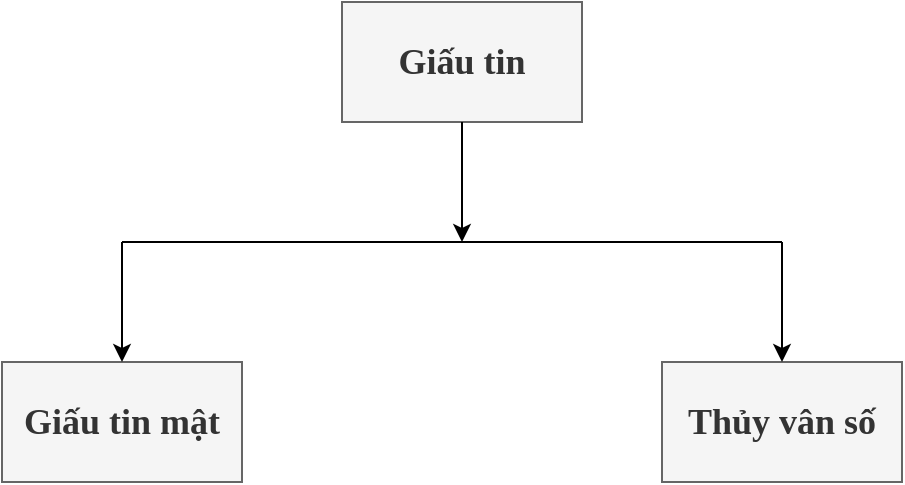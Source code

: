 <mxfile version="14.7.7" type="github" pages="4">
  <diagram id="YbRcGkndomWaWg8Y1sZB" name="Page-1">
    <mxGraphModel dx="1024" dy="533" grid="1" gridSize="10" guides="1" tooltips="1" connect="1" arrows="1" fold="1" page="1" pageScale="1" pageWidth="850" pageHeight="1100" math="0" shadow="0">
      <root>
        <mxCell id="0" />
        <mxCell id="1" parent="0" />
        <mxCell id="ygz5lh-Ki10cPDYGR-9n-1" value="Giấu tin" style="rounded=0;whiteSpace=wrap;html=1;fontSize=18;fontFamily=Times New Roman;fontStyle=1;fillColor=#f5f5f5;strokeColor=#666666;fontColor=#333333;" parent="1" vertex="1">
          <mxGeometry x="360" y="80" width="120" height="60" as="geometry" />
        </mxCell>
        <mxCell id="ygz5lh-Ki10cPDYGR-9n-2" value="Giấu tin mật" style="rounded=0;whiteSpace=wrap;html=1;fontSize=18;fontFamily=Times New Roman;fontStyle=1;fillColor=#f5f5f5;strokeColor=#666666;fontColor=#333333;" parent="1" vertex="1">
          <mxGeometry x="190" y="260" width="120" height="60" as="geometry" />
        </mxCell>
        <mxCell id="ygz5lh-Ki10cPDYGR-9n-3" value="Thủy vân số" style="rounded=0;whiteSpace=wrap;html=1;fontSize=18;fontFamily=Times New Roman;fontStyle=1;fillColor=#f5f5f5;strokeColor=#666666;fontColor=#333333;" parent="1" vertex="1">
          <mxGeometry x="520" y="260" width="120" height="60" as="geometry" />
        </mxCell>
        <mxCell id="ygz5lh-Ki10cPDYGR-9n-4" value="" style="endArrow=none;html=1;fontFamily=Times New Roman;fontSize=18;" parent="1" edge="1">
          <mxGeometry width="50" height="50" relative="1" as="geometry">
            <mxPoint x="250" y="200" as="sourcePoint" />
            <mxPoint x="580" y="200" as="targetPoint" />
          </mxGeometry>
        </mxCell>
        <mxCell id="ygz5lh-Ki10cPDYGR-9n-5" value="" style="endArrow=classic;html=1;fontFamily=Times New Roman;fontSize=18;entryX=0.5;entryY=0;entryDx=0;entryDy=0;" parent="1" target="ygz5lh-Ki10cPDYGR-9n-2" edge="1">
          <mxGeometry width="50" height="50" relative="1" as="geometry">
            <mxPoint x="250" y="200" as="sourcePoint" />
            <mxPoint x="450" y="250" as="targetPoint" />
          </mxGeometry>
        </mxCell>
        <mxCell id="ygz5lh-Ki10cPDYGR-9n-6" value="" style="endArrow=classic;html=1;fontFamily=Times New Roman;fontSize=18;entryX=0.5;entryY=0;entryDx=0;entryDy=0;" parent="1" target="ygz5lh-Ki10cPDYGR-9n-3" edge="1">
          <mxGeometry width="50" height="50" relative="1" as="geometry">
            <mxPoint x="580" y="200" as="sourcePoint" />
            <mxPoint x="480" y="230" as="targetPoint" />
          </mxGeometry>
        </mxCell>
        <mxCell id="ygz5lh-Ki10cPDYGR-9n-7" value="" style="endArrow=classic;html=1;fontFamily=Times New Roman;fontSize=18;exitX=0.5;exitY=1;exitDx=0;exitDy=0;" parent="1" source="ygz5lh-Ki10cPDYGR-9n-1" edge="1">
          <mxGeometry width="50" height="50" relative="1" as="geometry">
            <mxPoint x="360" y="200" as="sourcePoint" />
            <mxPoint x="420" y="200" as="targetPoint" />
          </mxGeometry>
        </mxCell>
      </root>
    </mxGraphModel>
  </diagram>
  <diagram id="7GJU7F58l7rN0XstQTR_" name="Page-2">
    <mxGraphModel dx="1024" dy="533" grid="1" gridSize="10" guides="1" tooltips="1" connect="1" arrows="1" fold="1" page="1" pageScale="1" pageWidth="850" pageHeight="1100" math="0" shadow="0">
      <root>
        <mxCell id="B5wUELr9MFDFuT0qL8PA-0" />
        <mxCell id="B5wUELr9MFDFuT0qL8PA-1" parent="B5wUELr9MFDFuT0qL8PA-0" />
        <mxCell id="B5wUELr9MFDFuT0qL8PA-2" value="Ảnh gốc" style="shape=document;whiteSpace=wrap;html=1;boundedLbl=1;dashed=0;flipH=1;fontFamily=Times New Roman;fontSize=18;" parent="B5wUELr9MFDFuT0qL8PA-1" vertex="1">
          <mxGeometry x="180" y="190" width="100" height="70" as="geometry" />
        </mxCell>
        <mxCell id="B5wUELr9MFDFuT0qL8PA-3" value="Dữ liệu" style="shape=document;whiteSpace=wrap;html=1;boundedLbl=1;dashed=0;flipH=1;fontFamily=Times New Roman;fontSize=18;" parent="B5wUELr9MFDFuT0qL8PA-1" vertex="1">
          <mxGeometry x="130" y="310" width="100" height="70" as="geometry" />
        </mxCell>
        <mxCell id="B5wUELr9MFDFuT0qL8PA-4" value="Ảnh chứa tin" style="shape=document;whiteSpace=wrap;html=1;boundedLbl=1;dashed=0;flipH=1;fontFamily=Times New Roman;fontSize=18;" parent="B5wUELr9MFDFuT0qL8PA-1" vertex="1">
          <mxGeometry x="650" y="230" width="100" height="70" as="geometry" />
        </mxCell>
        <mxCell id="B5wUELr9MFDFuT0qL8PA-5" value="Khóa" style="strokeWidth=2;html=1;shape=mxgraph.flowchart.multi-document;whiteSpace=wrap;fontFamily=Times New Roman;fontSize=18;fillColor=#bac8d3;strokeColor=#23445d;" parent="B5wUELr9MFDFuT0qL8PA-1" vertex="1">
          <mxGeometry x="396" y="30" width="88" height="60" as="geometry" />
        </mxCell>
        <mxCell id="B5wUELr9MFDFuT0qL8PA-6" value="Khóa" style="strokeWidth=2;html=1;shape=mxgraph.flowchart.multi-document;whiteSpace=wrap;fontFamily=Times New Roman;fontSize=18;fillColor=#bac8d3;strokeColor=#23445d;" parent="B5wUELr9MFDFuT0qL8PA-1" vertex="1">
          <mxGeometry x="396" y="430" width="88" height="60" as="geometry" />
        </mxCell>
        <mxCell id="B5wUELr9MFDFuT0qL8PA-7" value="Thuật toán trích và khôi phục" style="rounded=1;whiteSpace=wrap;html=1;absoluteArcSize=1;arcSize=14;strokeWidth=2;fontFamily=Times New Roman;fontSize=18;fillColor=#f5f5f5;strokeColor=#666666;fontColor=#333333;" parent="B5wUELr9MFDFuT0qL8PA-1" vertex="1">
          <mxGeometry x="380" y="290" width="120" height="70" as="geometry" />
        </mxCell>
        <mxCell id="B5wUELr9MFDFuT0qL8PA-8" value="Thuật toán nhúng" style="rounded=1;whiteSpace=wrap;html=1;absoluteArcSize=1;arcSize=14;strokeWidth=2;fontFamily=Times New Roman;fontSize=18;fillColor=#f5f5f5;strokeColor=#666666;fontColor=#333333;" parent="B5wUELr9MFDFuT0qL8PA-1" vertex="1">
          <mxGeometry x="380" y="150" width="120" height="70" as="geometry" />
        </mxCell>
        <mxCell id="B5wUELr9MFDFuT0qL8PA-9" value="" style="endArrow=classic;html=1;fontFamily=Times New Roman;fontSize=18;" parent="B5wUELr9MFDFuT0qL8PA-1" edge="1">
          <mxGeometry width="50" height="50" relative="1" as="geometry">
            <mxPoint x="283" y="200" as="sourcePoint" />
            <mxPoint x="380" y="200" as="targetPoint" />
          </mxGeometry>
        </mxCell>
        <mxCell id="B5wUELr9MFDFuT0qL8PA-10" value="" style="endArrow=classic;html=1;fontFamily=Times New Roman;fontSize=18;entryX=0.5;entryY=0;entryDx=0;entryDy=0;exitX=0.5;exitY=0.88;exitDx=0;exitDy=0;exitPerimeter=0;" parent="B5wUELr9MFDFuT0qL8PA-1" source="B5wUELr9MFDFuT0qL8PA-5" target="B5wUELr9MFDFuT0qL8PA-8" edge="1">
          <mxGeometry width="50" height="50" relative="1" as="geometry">
            <mxPoint x="360" y="150" as="sourcePoint" />
            <mxPoint x="410" y="100" as="targetPoint" />
          </mxGeometry>
        </mxCell>
        <mxCell id="B5wUELr9MFDFuT0qL8PA-11" value="" style="endArrow=classic;html=1;fontFamily=Times New Roman;fontSize=18;entryX=1;entryY=0.5;entryDx=0;entryDy=0;exitX=0.296;exitY=1.034;exitDx=0;exitDy=0;exitPerimeter=0;strokeColor=#3399FF;" parent="B5wUELr9MFDFuT0qL8PA-1" source="B5wUELr9MFDFuT0qL8PA-4" target="B5wUELr9MFDFuT0qL8PA-7" edge="1">
          <mxGeometry width="50" height="50" relative="1" as="geometry">
            <mxPoint x="570" y="350" as="sourcePoint" />
            <mxPoint x="620" y="300" as="targetPoint" />
            <Array as="points">
              <mxPoint x="720" y="325" />
            </Array>
          </mxGeometry>
        </mxCell>
        <mxCell id="B5wUELr9MFDFuT0qL8PA-12" value="" style="endArrow=classic;html=1;fontFamily=Times New Roman;fontSize=18;exitX=0;exitY=0.25;exitDx=0;exitDy=0;entryX=0;entryY=0.25;entryDx=0;entryDy=0;" parent="B5wUELr9MFDFuT0qL8PA-1" source="B5wUELr9MFDFuT0qL8PA-3" target="B5wUELr9MFDFuT0qL8PA-8" edge="1">
          <mxGeometry width="50" height="50" relative="1" as="geometry">
            <mxPoint x="120" y="240" as="sourcePoint" />
            <mxPoint x="370" y="170" as="targetPoint" />
            <Array as="points">
              <mxPoint x="130" y="170" />
            </Array>
          </mxGeometry>
        </mxCell>
        <mxCell id="B5wUELr9MFDFuT0qL8PA-13" value="" style="endArrow=classic;html=1;fontFamily=Times New Roman;fontSize=18;strokeColor=#007FFF;exitX=0.5;exitY=0;exitDx=0;exitDy=0;entryX=-0.012;entryY=0.6;entryDx=0;entryDy=0;entryPerimeter=0;" parent="B5wUELr9MFDFuT0qL8PA-1" source="B5wUELr9MFDFuT0qL8PA-7" target="B5wUELr9MFDFuT0qL8PA-2" edge="1">
          <mxGeometry width="50" height="50" relative="1" as="geometry">
            <mxPoint x="130" y="280" as="sourcePoint" />
            <mxPoint x="290" y="230" as="targetPoint" />
            <Array as="points">
              <mxPoint x="440" y="230" />
            </Array>
          </mxGeometry>
        </mxCell>
        <mxCell id="B5wUELr9MFDFuT0qL8PA-14" value="" style="endArrow=classic;html=1;fontFamily=Times New Roman;fontSize=18;entryX=1;entryY=0.25;entryDx=0;entryDy=0;strokeColor=#3399FF;" parent="B5wUELr9MFDFuT0qL8PA-1" target="B5wUELr9MFDFuT0qL8PA-3" edge="1">
          <mxGeometry width="50" height="50" relative="1" as="geometry">
            <mxPoint x="380" y="328" as="sourcePoint" />
            <mxPoint x="220" y="230" as="targetPoint" />
          </mxGeometry>
        </mxCell>
        <mxCell id="B5wUELr9MFDFuT0qL8PA-15" value="" style="endArrow=classic;html=1;fontFamily=Times New Roman;fontSize=18;exitX=1;exitY=0.25;exitDx=0;exitDy=0;entryX=0.5;entryY=0;entryDx=0;entryDy=0;" parent="B5wUELr9MFDFuT0qL8PA-1" source="B5wUELr9MFDFuT0qL8PA-8" target="B5wUELr9MFDFuT0qL8PA-4" edge="1">
          <mxGeometry width="50" height="50" relative="1" as="geometry">
            <mxPoint x="600" y="220" as="sourcePoint" />
            <mxPoint x="650" y="170" as="targetPoint" />
            <Array as="points">
              <mxPoint x="700" y="168" />
            </Array>
          </mxGeometry>
        </mxCell>
        <mxCell id="B5wUELr9MFDFuT0qL8PA-16" value="" style="endArrow=classic;html=1;fontFamily=Times New Roman;fontSize=18;entryX=0.5;entryY=1;entryDx=0;entryDy=0;exitX=0.5;exitY=0;exitDx=0;exitDy=0;exitPerimeter=0;" parent="B5wUELr9MFDFuT0qL8PA-1" source="B5wUELr9MFDFuT0qL8PA-6" target="B5wUELr9MFDFuT0qL8PA-7" edge="1">
          <mxGeometry width="50" height="50" relative="1" as="geometry">
            <mxPoint x="396" y="430" as="sourcePoint" />
            <mxPoint x="446" y="380" as="targetPoint" />
          </mxGeometry>
        </mxCell>
      </root>
    </mxGraphModel>
  </diagram>
  <diagram id="JMKRQtyYyPMr-0kc6R25" name="nhung">
    <mxGraphModel dx="1205" dy="560" grid="1" gridSize="10" guides="1" tooltips="1" connect="1" arrows="1" fold="1" page="1" pageScale="1" pageWidth="850" pageHeight="1100" math="0" shadow="0">
      <root>
        <mxCell id="eIHwHJLgJ5My9Pd75_rs-0" />
        <mxCell id="eIHwHJLgJ5My9Pd75_rs-1" parent="eIHwHJLgJ5My9Pd75_rs-0" />
        <mxCell id="MglOuQRaCz4PbR9LBxNa-0" value="Dữ liệu" style="shape=document;whiteSpace=wrap;html=1;boundedLbl=1;dashed=0;flipH=1;fontFamily=Times New Roman;fontSize=18;strokeColor=#3333FF;fontStyle=1;fontColor=#3399FF;strokeWidth=2;" vertex="1" parent="eIHwHJLgJ5My9Pd75_rs-1">
          <mxGeometry x="30" y="260" width="100" height="70" as="geometry" />
        </mxCell>
        <mxCell id="Q8nwcccJxn9OPDavinuJ-0" value="Khóa" style="strokeWidth=2;html=1;shape=mxgraph.flowchart.multi-document;whiteSpace=wrap;fontFamily=Times New Roman;fontSize=18;fillColor=#0050ef;strokeColor=#001DBC;fontStyle=1;fontColor=#ffffff;" vertex="1" parent="eIHwHJLgJ5My9Pd75_rs-1">
          <mxGeometry x="762" y="35" width="88" height="60" as="geometry" />
        </mxCell>
        <mxCell id="rvKqfOcFmKztilET2Ibb-0" value="Duyệt từng điểm ảnh" style="rounded=1;whiteSpace=wrap;html=1;absoluteArcSize=1;arcSize=14;strokeWidth=2;fontFamily=Times New Roman;fontSize=18;fillColor=#dae8fc;strokeColor=#3333FF;fontStyle=1;fontColor=#3399FF;" vertex="1" parent="eIHwHJLgJ5My9Pd75_rs-1">
          <mxGeometry x="220" y="180" width="120" height="70" as="geometry" />
        </mxCell>
        <mxCell id="rvKqfOcFmKztilET2Ibb-1" value="Ảnh gốc" style="shape=document;whiteSpace=wrap;html=1;boundedLbl=1;dashed=0;flipH=1;strokeColor=#3333FF;fontFamily=Times New Roman;fontSize=18;fontStyle=1;fontColor=#3399FF;strokeWidth=2;" vertex="1" parent="eIHwHJLgJ5My9Pd75_rs-1">
          <mxGeometry x="40" y="110" width="100" height="70" as="geometry" />
        </mxCell>
        <mxCell id="rvKqfOcFmKztilET2Ibb-10" value="" style="edgeStyle=orthogonalEdgeStyle;rounded=0;orthogonalLoop=1;jettySize=auto;html=1;strokeColor=#3333FF;fontFamily=Times New Roman;fontSize=18;fontStyle=1;fontColor=#3399FF;strokeWidth=2;" edge="1" parent="eIHwHJLgJ5My9Pd75_rs-1" source="rvKqfOcFmKztilET2Ibb-2" target="rvKqfOcFmKztilET2Ibb-3">
          <mxGeometry relative="1" as="geometry" />
        </mxCell>
        <mxCell id="rvKqfOcFmKztilET2Ibb-2" value="Dự báo cho điểm ảnh" style="rounded=1;whiteSpace=wrap;html=1;absoluteArcSize=1;arcSize=14;strokeWidth=2;fontFamily=Times New Roman;fontSize=18;fillColor=#e1d5e7;fontStyle=1;strokeColor=#007FFF;fontColor=#3399FF;" vertex="1" parent="eIHwHJLgJ5My9Pd75_rs-1">
          <mxGeometry x="400" y="180" width="120" height="70" as="geometry" />
        </mxCell>
        <mxCell id="rvKqfOcFmKztilET2Ibb-11" value="" style="edgeStyle=orthogonalEdgeStyle;rounded=0;orthogonalLoop=1;jettySize=auto;html=1;strokeColor=#3333FF;fontFamily=Times New Roman;fontSize=18;fontStyle=1;fontColor=#3399FF;strokeWidth=2;" edge="1" parent="eIHwHJLgJ5My9Pd75_rs-1" source="rvKqfOcFmKztilET2Ibb-3" target="rvKqfOcFmKztilET2Ibb-4">
          <mxGeometry relative="1" as="geometry" />
        </mxCell>
        <mxCell id="rvKqfOcFmKztilET2Ibb-3" value="Tính sai số dự báo" style="rounded=1;whiteSpace=wrap;html=1;absoluteArcSize=1;arcSize=14;strokeWidth=2;fontFamily=Times New Roman;fontSize=18;fillColor=#e1d5e7;fontStyle=1;strokeColor=#007FFF;fontColor=#3399FF;" vertex="1" parent="eIHwHJLgJ5My9Pd75_rs-1">
          <mxGeometry x="580" y="180" width="120" height="70" as="geometry" />
        </mxCell>
        <mxCell id="rvKqfOcFmKztilET2Ibb-12" value="" style="edgeStyle=orthogonalEdgeStyle;rounded=0;orthogonalLoop=1;jettySize=auto;html=1;strokeColor=#3333FF;fontFamily=Times New Roman;fontSize=18;fontStyle=1;fontColor=#3399FF;strokeWidth=2;" edge="1" parent="eIHwHJLgJ5My9Pd75_rs-1" source="rvKqfOcFmKztilET2Ibb-4" target="rvKqfOcFmKztilET2Ibb-5">
          <mxGeometry relative="1" as="geometry" />
        </mxCell>
        <mxCell id="rvKqfOcFmKztilET2Ibb-4" value="Nhúng tin" style="rounded=1;whiteSpace=wrap;html=1;absoluteArcSize=1;arcSize=14;strokeWidth=2;fontFamily=Times New Roman;fontSize=18;fillColor=#e1d5e7;fontStyle=1;strokeColor=#007FFF;fontColor=#3399FF;" vertex="1" parent="eIHwHJLgJ5My9Pd75_rs-1">
          <mxGeometry x="750" y="180" width="120" height="70" as="geometry" />
        </mxCell>
        <mxCell id="rvKqfOcFmKztilET2Ibb-5" value="Ảnh chứa tin" style="shape=document;whiteSpace=wrap;html=1;boundedLbl=1;dashed=0;flipH=1;strokeColor=#3333FF;fontFamily=Times New Roman;fontSize=18;fontStyle=1;fontColor=#3399FF;strokeWidth=2;" vertex="1" parent="eIHwHJLgJ5My9Pd75_rs-1">
          <mxGeometry x="930" y="180" width="100" height="70" as="geometry" />
        </mxCell>
        <mxCell id="rvKqfOcFmKztilET2Ibb-6" value="Mô hình dự báo" style="shape=document;whiteSpace=wrap;html=1;boundedLbl=1;dashed=0;flipH=1;strokeColor=#3333FF;fontFamily=Times New Roman;fontSize=18;fontStyle=1;fontColor=#3399FF;strokeWidth=2;" vertex="1" parent="eIHwHJLgJ5My9Pd75_rs-1">
          <mxGeometry x="400" y="35" width="100" height="75" as="geometry" />
        </mxCell>
        <mxCell id="rvKqfOcFmKztilET2Ibb-7" value="" style="endArrow=classic;html=1;exitX=1;exitY=0.5;exitDx=0;exitDy=0;entryX=0;entryY=0.5;entryDx=0;entryDy=0;strokeColor=#3333FF;fontFamily=Times New Roman;fontSize=18;fontStyle=1;fontColor=#3399FF;strokeWidth=2;" edge="1" parent="eIHwHJLgJ5My9Pd75_rs-1" source="rvKqfOcFmKztilET2Ibb-1" target="rvKqfOcFmKztilET2Ibb-0">
          <mxGeometry width="50" height="50" relative="1" as="geometry">
            <mxPoint x="490" y="260" as="sourcePoint" />
            <mxPoint x="540" y="210" as="targetPoint" />
            <Array as="points">
              <mxPoint x="160" y="145" />
              <mxPoint x="160" y="215" />
            </Array>
          </mxGeometry>
        </mxCell>
        <mxCell id="rvKqfOcFmKztilET2Ibb-8" value="" style="endArrow=none;html=1;exitX=1;exitY=0.5;exitDx=0;exitDy=0;strokeColor=#3333FF;fontFamily=Times New Roman;fontSize=18;fontStyle=1;fontColor=#3399FF;strokeWidth=2;" edge="1" parent="eIHwHJLgJ5My9Pd75_rs-1" source="MglOuQRaCz4PbR9LBxNa-0">
          <mxGeometry width="50" height="50" relative="1" as="geometry">
            <mxPoint x="490" y="260" as="sourcePoint" />
            <mxPoint x="160" y="210" as="targetPoint" />
            <Array as="points">
              <mxPoint x="160" y="295" />
            </Array>
          </mxGeometry>
        </mxCell>
        <mxCell id="rvKqfOcFmKztilET2Ibb-9" value="" style="endArrow=classic;html=1;entryX=0;entryY=0.5;entryDx=0;entryDy=0;exitX=1;exitY=0.5;exitDx=0;exitDy=0;strokeColor=#3333FF;fontFamily=Times New Roman;fontSize=18;fontStyle=1;fontColor=#3399FF;strokeWidth=2;" edge="1" parent="eIHwHJLgJ5My9Pd75_rs-1" source="rvKqfOcFmKztilET2Ibb-0" target="rvKqfOcFmKztilET2Ibb-2">
          <mxGeometry width="50" height="50" relative="1" as="geometry">
            <mxPoint x="300" y="340" as="sourcePoint" />
            <mxPoint x="350" y="290" as="targetPoint" />
          </mxGeometry>
        </mxCell>
        <mxCell id="rvKqfOcFmKztilET2Ibb-13" value="" style="endArrow=block;startArrow=none;endFill=0;startFill=0;endSize=8;html=1;verticalAlign=bottom;dashed=1;labelBackgroundColor=none;exitX=0.5;exitY=0.88;exitDx=0;exitDy=0;exitPerimeter=0;strokeColor=#3333FF;fontFamily=Times New Roman;fontSize=18;fontStyle=1;fontColor=#3399FF;strokeWidth=2;" edge="1" parent="eIHwHJLgJ5My9Pd75_rs-1" source="Q8nwcccJxn9OPDavinuJ-0">
          <mxGeometry width="160" relative="1" as="geometry">
            <mxPoint x="120" y="410" as="sourcePoint" />
            <mxPoint x="806" y="180" as="targetPoint" />
          </mxGeometry>
        </mxCell>
        <mxCell id="rvKqfOcFmKztilET2Ibb-14" value="" style="endArrow=block;startArrow=none;endFill=0;startFill=0;endSize=8;html=1;verticalAlign=bottom;dashed=1;labelBackgroundColor=none;exitX=0.386;exitY=0.944;exitDx=0;exitDy=0;exitPerimeter=0;strokeColor=#3333FF;fontFamily=Times New Roman;fontSize=18;fontStyle=1;fontColor=#3399FF;strokeWidth=2;" edge="1" parent="eIHwHJLgJ5My9Pd75_rs-1" source="rvKqfOcFmKztilET2Ibb-6">
          <mxGeometry width="160" relative="1" as="geometry">
            <mxPoint x="445" y="92" as="sourcePoint" />
            <mxPoint x="460" y="180" as="targetPoint" />
          </mxGeometry>
        </mxCell>
        <mxCell id="rvKqfOcFmKztilET2Ibb-16" value="Duyệt từng điểm ảnh" style="rounded=1;whiteSpace=wrap;html=1;absoluteArcSize=1;arcSize=14;strokeWidth=2;fontFamily=Times New Roman;fontSize=18;fillColor=#dae8fc;strokeColor=#3333FF;fontStyle=1;fontColor=#3399FF;" vertex="1" parent="eIHwHJLgJ5My9Pd75_rs-1">
          <mxGeometry x="220" y="180" width="120" height="70" as="geometry" />
        </mxCell>
        <mxCell id="rvKqfOcFmKztilET2Ibb-17" value="Duyệt từng điểm ảnh" style="rounded=1;whiteSpace=wrap;html=1;absoluteArcSize=1;arcSize=14;strokeWidth=2;fontFamily=Times New Roman;fontSize=18;fillColor=#e1d5e7;fontStyle=1;strokeColor=#007FFF;fontColor=#3399FF;" vertex="1" parent="eIHwHJLgJ5My9Pd75_rs-1">
          <mxGeometry x="220" y="180" width="120" height="70" as="geometry" />
        </mxCell>
      </root>
    </mxGraphModel>
  </diagram>
  <diagram id="yLoHi54yHEIZ2REbBGKL" name="trich">
    <mxGraphModel dx="1205" dy="560" grid="1" gridSize="10" guides="1" tooltips="1" connect="1" arrows="1" fold="1" page="1" pageScale="1" pageWidth="850" pageHeight="1100" math="0" shadow="0">
      <root>
        <mxCell id="vH37it5VEI-MkULs6yaw-0" />
        <mxCell id="vH37it5VEI-MkULs6yaw-1" parent="vH37it5VEI-MkULs6yaw-0" />
        <mxCell id="h0zqu6VNZQI45QMZKr-g-0" value="Dữ liệu" style="shape=document;whiteSpace=wrap;html=1;boundedLbl=1;dashed=0;flipH=1;fontFamily=Times New Roman;fontSize=18;strokeColor=#3333FF;fontStyle=1;fontColor=#3399FF;strokeWidth=2;" vertex="1" parent="vH37it5VEI-MkULs6yaw-1">
          <mxGeometry x="960" y="270" width="100" height="70" as="geometry" />
        </mxCell>
        <mxCell id="h0zqu6VNZQI45QMZKr-g-1" value="Khóa" style="strokeWidth=2;html=1;shape=mxgraph.flowchart.multi-document;whiteSpace=wrap;fontFamily=Times New Roman;fontSize=18;fillColor=#0050ef;strokeColor=#001DBC;fontStyle=1;fontColor=#ffffff;" vertex="1" parent="vH37it5VEI-MkULs6yaw-1">
          <mxGeometry x="762" y="30" width="88" height="60" as="geometry" />
        </mxCell>
        <mxCell id="h0zqu6VNZQI45QMZKr-g-2" value="Duyệt từng điểm ảnh" style="rounded=1;whiteSpace=wrap;html=1;absoluteArcSize=1;arcSize=14;strokeWidth=2;fontFamily=Times New Roman;fontSize=18;fillColor=#dae8fc;strokeColor=#3333FF;fontStyle=1;fontColor=#3399FF;" vertex="1" parent="vH37it5VEI-MkULs6yaw-1">
          <mxGeometry x="220" y="180" width="120" height="70" as="geometry" />
        </mxCell>
        <mxCell id="n26UXgThPcC6giNcqf4x-0" value="" style="edgeStyle=orthogonalEdgeStyle;rounded=0;orthogonalLoop=1;jettySize=auto;html=1;fontFamily=Times New Roman;fontSize=18;fontColor=#3399FF;strokeColor=#3333FF;strokeWidth=2;" edge="1" parent="vH37it5VEI-MkULs6yaw-1" source="h0zqu6VNZQI45QMZKr-g-3" target="h0zqu6VNZQI45QMZKr-g-18">
          <mxGeometry relative="1" as="geometry" />
        </mxCell>
        <mxCell id="h0zqu6VNZQI45QMZKr-g-3" value="Ảnh chứa tin" style="shape=document;whiteSpace=wrap;html=1;boundedLbl=1;dashed=0;flipH=1;strokeColor=#3333FF;fontFamily=Times New Roman;fontSize=18;fontStyle=1;fontColor=#3399FF;strokeWidth=2;" vertex="1" parent="vH37it5VEI-MkULs6yaw-1">
          <mxGeometry x="20" y="180" width="100" height="70" as="geometry" />
        </mxCell>
        <mxCell id="h0zqu6VNZQI45QMZKr-g-4" value="" style="edgeStyle=orthogonalEdgeStyle;rounded=0;orthogonalLoop=1;jettySize=auto;html=1;strokeColor=#3333FF;fontFamily=Times New Roman;fontSize=18;fontStyle=1;fontColor=#3399FF;strokeWidth=2;" edge="1" parent="vH37it5VEI-MkULs6yaw-1" source="h0zqu6VNZQI45QMZKr-g-5" target="h0zqu6VNZQI45QMZKr-g-7">
          <mxGeometry relative="1" as="geometry" />
        </mxCell>
        <mxCell id="h0zqu6VNZQI45QMZKr-g-5" value="Dự báo cho điểm ảnh" style="rounded=1;whiteSpace=wrap;html=1;absoluteArcSize=1;arcSize=14;strokeWidth=2;fontFamily=Times New Roman;fontSize=18;fillColor=#e1d5e7;fontStyle=1;strokeColor=#007FFF;fontColor=#3399FF;" vertex="1" parent="vH37it5VEI-MkULs6yaw-1">
          <mxGeometry x="400" y="180" width="120" height="70" as="geometry" />
        </mxCell>
        <mxCell id="h0zqu6VNZQI45QMZKr-g-6" value="" style="edgeStyle=orthogonalEdgeStyle;rounded=0;orthogonalLoop=1;jettySize=auto;html=1;strokeColor=#3333FF;fontFamily=Times New Roman;fontSize=18;fontStyle=1;fontColor=#3399FF;strokeWidth=2;" edge="1" parent="vH37it5VEI-MkULs6yaw-1" source="h0zqu6VNZQI45QMZKr-g-7" target="h0zqu6VNZQI45QMZKr-g-9">
          <mxGeometry relative="1" as="geometry" />
        </mxCell>
        <mxCell id="h0zqu6VNZQI45QMZKr-g-7" value="Tính sai số dự báo" style="rounded=1;whiteSpace=wrap;html=1;absoluteArcSize=1;arcSize=14;strokeWidth=2;fontFamily=Times New Roman;fontSize=18;fillColor=#e1d5e7;fontStyle=1;strokeColor=#007FFF;fontColor=#3399FF;" vertex="1" parent="vH37it5VEI-MkULs6yaw-1">
          <mxGeometry x="580" y="180" width="120" height="70" as="geometry" />
        </mxCell>
        <mxCell id="h0zqu6VNZQI45QMZKr-g-8" value="" style="edgeStyle=orthogonalEdgeStyle;rounded=0;orthogonalLoop=1;jettySize=auto;html=1;strokeColor=#3333FF;fontFamily=Times New Roman;fontSize=18;fontStyle=1;fontColor=#3399FF;strokeWidth=2;" edge="1" parent="vH37it5VEI-MkULs6yaw-1" source="h0zqu6VNZQI45QMZKr-g-9" target="h0zqu6VNZQI45QMZKr-g-10">
          <mxGeometry relative="1" as="geometry" />
        </mxCell>
        <mxCell id="n26UXgThPcC6giNcqf4x-1" style="edgeStyle=orthogonalEdgeStyle;rounded=0;orthogonalLoop=1;jettySize=auto;html=1;entryX=0;entryY=0.5;entryDx=0;entryDy=0;fontFamily=Times New Roman;fontSize=18;fontColor=#3399FF;strokeColor=#3333FF;strokeWidth=2;" edge="1" parent="vH37it5VEI-MkULs6yaw-1" source="h0zqu6VNZQI45QMZKr-g-9" target="h0zqu6VNZQI45QMZKr-g-0">
          <mxGeometry relative="1" as="geometry" />
        </mxCell>
        <mxCell id="h0zqu6VNZQI45QMZKr-g-9" value="Trích tin và khôi phục" style="rounded=1;whiteSpace=wrap;html=1;absoluteArcSize=1;arcSize=14;strokeWidth=2;fontFamily=Times New Roman;fontSize=18;fillColor=#e1d5e7;fontStyle=1;strokeColor=#007FFF;fontColor=#3399FF;" vertex="1" parent="vH37it5VEI-MkULs6yaw-1">
          <mxGeometry x="750" y="180" width="120" height="70" as="geometry" />
        </mxCell>
        <mxCell id="h0zqu6VNZQI45QMZKr-g-10" value="Ảnh gốc" style="shape=document;whiteSpace=wrap;html=1;boundedLbl=1;dashed=0;flipH=1;strokeColor=#3333FF;fontFamily=Times New Roman;fontSize=18;fontStyle=1;fontColor=#3399FF;strokeWidth=2;" vertex="1" parent="vH37it5VEI-MkULs6yaw-1">
          <mxGeometry x="960" y="110" width="100" height="70" as="geometry" />
        </mxCell>
        <mxCell id="h0zqu6VNZQI45QMZKr-g-11" value="Mô hình dự báo" style="shape=document;whiteSpace=wrap;html=1;boundedLbl=1;dashed=0;flipH=1;strokeColor=#3333FF;fontFamily=Times New Roman;fontSize=18;fontStyle=1;fontColor=#3399FF;strokeWidth=2;" vertex="1" parent="vH37it5VEI-MkULs6yaw-1">
          <mxGeometry x="400" y="35" width="100" height="75" as="geometry" />
        </mxCell>
        <mxCell id="h0zqu6VNZQI45QMZKr-g-14" value="" style="endArrow=classic;html=1;entryX=0;entryY=0.5;entryDx=0;entryDy=0;exitX=1;exitY=0.5;exitDx=0;exitDy=0;strokeColor=#3333FF;fontFamily=Times New Roman;fontSize=18;fontStyle=1;fontColor=#3399FF;strokeWidth=2;" edge="1" parent="vH37it5VEI-MkULs6yaw-1" source="h0zqu6VNZQI45QMZKr-g-2" target="h0zqu6VNZQI45QMZKr-g-5">
          <mxGeometry width="50" height="50" relative="1" as="geometry">
            <mxPoint x="300" y="340" as="sourcePoint" />
            <mxPoint x="350" y="290" as="targetPoint" />
          </mxGeometry>
        </mxCell>
        <mxCell id="h0zqu6VNZQI45QMZKr-g-15" value="" style="endArrow=block;startArrow=none;endFill=0;startFill=0;endSize=8;html=1;verticalAlign=bottom;dashed=1;labelBackgroundColor=none;exitX=0.5;exitY=0.88;exitDx=0;exitDy=0;exitPerimeter=0;strokeColor=#3333FF;fontFamily=Times New Roman;fontSize=18;fontStyle=1;fontColor=#3399FF;strokeWidth=2;" edge="1" parent="vH37it5VEI-MkULs6yaw-1" source="h0zqu6VNZQI45QMZKr-g-1">
          <mxGeometry width="160" relative="1" as="geometry">
            <mxPoint x="120" y="410" as="sourcePoint" />
            <mxPoint x="806" y="180" as="targetPoint" />
          </mxGeometry>
        </mxCell>
        <mxCell id="h0zqu6VNZQI45QMZKr-g-16" value="" style="endArrow=block;startArrow=none;endFill=0;startFill=0;endSize=8;html=1;verticalAlign=bottom;dashed=1;labelBackgroundColor=none;exitX=0.386;exitY=0.944;exitDx=0;exitDy=0;exitPerimeter=0;strokeColor=#3333FF;fontFamily=Times New Roman;fontSize=18;fontStyle=1;fontColor=#3399FF;strokeWidth=2;" edge="1" parent="vH37it5VEI-MkULs6yaw-1" source="h0zqu6VNZQI45QMZKr-g-11">
          <mxGeometry width="160" relative="1" as="geometry">
            <mxPoint x="445" y="92" as="sourcePoint" />
            <mxPoint x="460" y="180" as="targetPoint" />
          </mxGeometry>
        </mxCell>
        <mxCell id="h0zqu6VNZQI45QMZKr-g-17" value="Duyệt từng điểm ảnh" style="rounded=1;whiteSpace=wrap;html=1;absoluteArcSize=1;arcSize=14;strokeWidth=2;fontFamily=Times New Roman;fontSize=18;fillColor=#dae8fc;strokeColor=#3333FF;fontStyle=1;fontColor=#3399FF;" vertex="1" parent="vH37it5VEI-MkULs6yaw-1">
          <mxGeometry x="220" y="180" width="120" height="70" as="geometry" />
        </mxCell>
        <mxCell id="h0zqu6VNZQI45QMZKr-g-18" value="Duyệt từng điểm ảnh" style="rounded=1;whiteSpace=wrap;html=1;absoluteArcSize=1;arcSize=14;strokeWidth=2;fontFamily=Times New Roman;fontSize=18;fillColor=#e1d5e7;fontStyle=1;strokeColor=#007FFF;fontColor=#3399FF;" vertex="1" parent="vH37it5VEI-MkULs6yaw-1">
          <mxGeometry x="220" y="180" width="120" height="70" as="geometry" />
        </mxCell>
      </root>
    </mxGraphModel>
  </diagram>
</mxfile>
